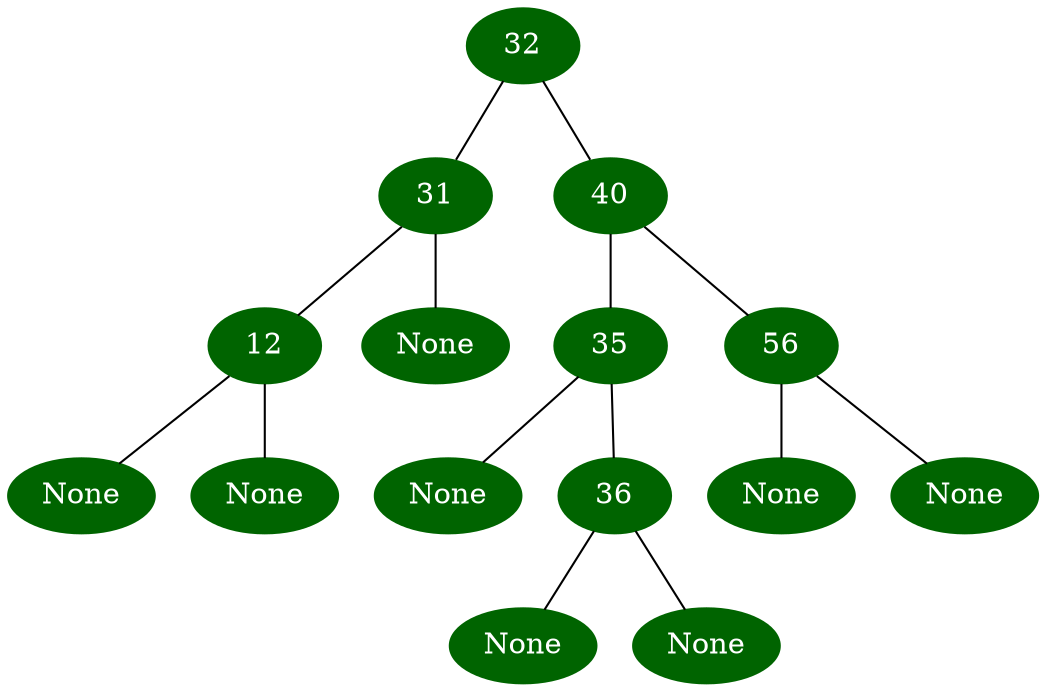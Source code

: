 graph {
	 0 [label="32", color=darkgreen, style=filled, fontcolor=white];
	 1 [label="31", color=darkgreen, style=filled, fontcolor=white];
	 2 [label="12", color=darkgreen, style=filled, fontcolor=white];
	 3 [label="None", color=darkgreen, style=filled, fontcolor=white];
	 4 [label="None", color=darkgreen, style=filled, fontcolor=white];
	 5 [label="None", color=darkgreen, style=filled, fontcolor=white];
	 6 [label="40", color=darkgreen, style=filled, fontcolor=white];
	 7 [label="35", color=darkgreen, style=filled, fontcolor=white];
	 8 [label="None", color=darkgreen, style=filled, fontcolor=white];
	 9 [label="36", color=darkgreen, style=filled, fontcolor=white];
	 10 [label="None", color=darkgreen, style=filled, fontcolor=white];
	 11 [label="None", color=darkgreen, style=filled, fontcolor=white];
	 12 [label="56", color=darkgreen, style=filled, fontcolor=white];
	 13 [label="None", color=darkgreen, style=filled, fontcolor=white];
	 14 [label="None", color=darkgreen, style=filled, fontcolor=white];
	 0 -- 1;
	 1 -- 2;
	 2 -- 3;
	 2 -- 4;
	 1 -- 5;
	 0 -- 6;
	 6 -- 7;
	 7 -- 8;
	 7 -- 9;
	 9 -- 10;
	 9 -- 11;
	 6 -- 12;
	 12 -- 13;
	 12 -- 14;
}
